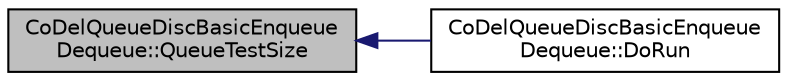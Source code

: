 digraph "CoDelQueueDiscBasicEnqueueDequeue::QueueTestSize"
{
  edge [fontname="Helvetica",fontsize="10",labelfontname="Helvetica",labelfontsize="10"];
  node [fontname="Helvetica",fontsize="10",shape=record];
  rankdir="LR";
  Node1 [label="CoDelQueueDiscBasicEnqueue\lDequeue::QueueTestSize",height=0.2,width=0.4,color="black", fillcolor="grey75", style="filled", fontcolor="black"];
  Node1 -> Node2 [dir="back",color="midnightblue",fontsize="10",style="solid"];
  Node2 [label="CoDelQueueDiscBasicEnqueue\lDequeue::DoRun",height=0.2,width=0.4,color="black", fillcolor="white", style="filled",URL="$db/df4/classCoDelQueueDiscBasicEnqueueDequeue.html#a4bfd4d8f3da3c1cca119abd359d5f590",tooltip="Implementation to actually run this TestCase. "];
}
